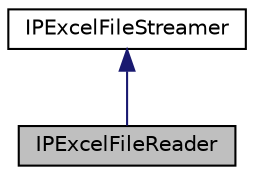 digraph "IPExcelFileReader"
{
 // LATEX_PDF_SIZE
  edge [fontname="Helvetica",fontsize="10",labelfontname="Helvetica",labelfontsize="10"];
  node [fontname="Helvetica",fontsize="10",shape=record];
  Node1 [label="IPExcelFileReader",height=0.2,width=0.4,color="black", fillcolor="grey75", style="filled", fontcolor="black",tooltip="Класс реализующий методы обработки EXCEL-файла индивидуального плана из системы Тандем для чтения...."];
  Node2 -> Node1 [dir="back",color="midnightblue",fontsize="10",style="solid",fontname="Helvetica"];
  Node2 [label="IPExcelFileStreamer",height=0.2,width=0.4,color="black", fillcolor="white", style="filled",URL="$class_app_1_1_core_1_1_systems_1_1_main_1_1_i_p_s_1_1_i_p_excel_file_streamer.html",tooltip="Абстрактный класс описывающий методы обработки EXCEL-файла индивидуального плана из системы Тандем...."];
}
